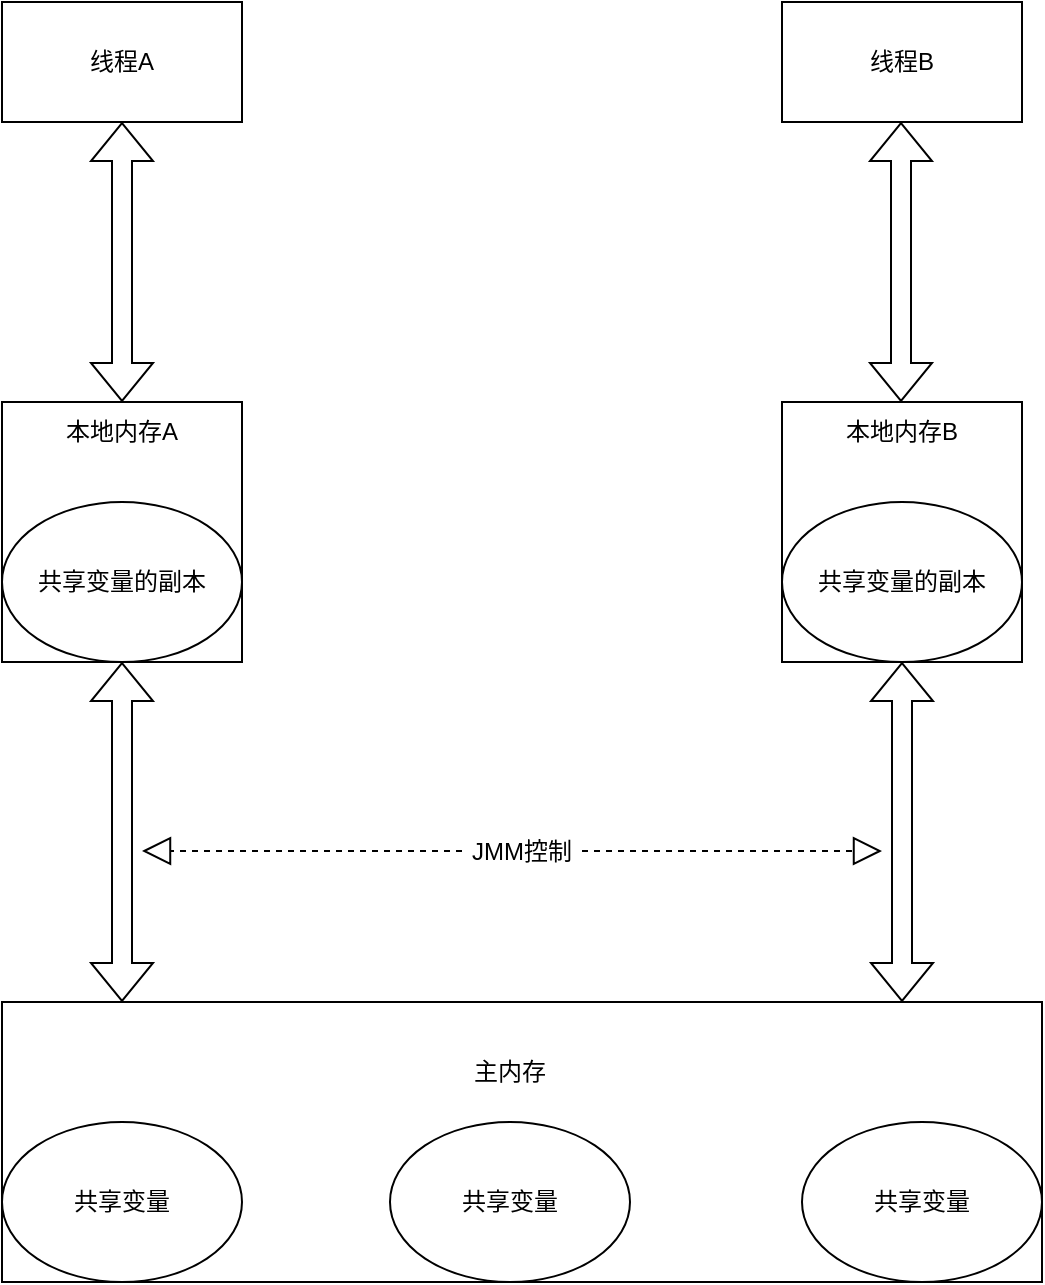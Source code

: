 <mxfile version="17.4.5" type="github">
  <diagram id="SX8SOkEi1vIwziMWZErt" name="Page-1">
    <mxGraphModel dx="1022" dy="1644" grid="1" gridSize="10" guides="1" tooltips="1" connect="1" arrows="1" fold="1" page="1" pageScale="1" pageWidth="827" pageHeight="1169" math="0" shadow="0">
      <root>
        <mxCell id="0" />
        <mxCell id="1" parent="0" />
        <mxCell id="nMnjMDaAtpywQw12BWGc-1" value="" style="rounded=0;whiteSpace=wrap;html=1;" vertex="1" parent="1">
          <mxGeometry x="190" y="360" width="520" height="140" as="geometry" />
        </mxCell>
        <mxCell id="nMnjMDaAtpywQw12BWGc-2" value="共享变量" style="ellipse;whiteSpace=wrap;html=1;" vertex="1" parent="1">
          <mxGeometry x="190" y="420" width="120" height="80" as="geometry" />
        </mxCell>
        <mxCell id="nMnjMDaAtpywQw12BWGc-3" value="共享变量" style="ellipse;whiteSpace=wrap;html=1;" vertex="1" parent="1">
          <mxGeometry x="384" y="420" width="120" height="80" as="geometry" />
        </mxCell>
        <mxCell id="nMnjMDaAtpywQw12BWGc-4" value="共享变量" style="ellipse;whiteSpace=wrap;html=1;" vertex="1" parent="1">
          <mxGeometry x="590" y="420" width="120" height="80" as="geometry" />
        </mxCell>
        <mxCell id="nMnjMDaAtpywQw12BWGc-5" value="主内存" style="text;html=1;strokeColor=none;fillColor=none;align=center;verticalAlign=middle;whiteSpace=wrap;rounded=0;" vertex="1" parent="1">
          <mxGeometry x="414" y="380" width="60" height="30" as="geometry" />
        </mxCell>
        <mxCell id="nMnjMDaAtpywQw12BWGc-6" value="" style="shape=flexArrow;endArrow=classic;startArrow=classic;html=1;rounded=0;" edge="1" parent="1">
          <mxGeometry width="100" height="100" relative="1" as="geometry">
            <mxPoint x="250" y="360" as="sourcePoint" />
            <mxPoint x="250" y="190" as="targetPoint" />
          </mxGeometry>
        </mxCell>
        <mxCell id="nMnjMDaAtpywQw12BWGc-7" value="" style="shape=flexArrow;endArrow=classic;startArrow=classic;html=1;rounded=0;" edge="1" parent="1">
          <mxGeometry width="100" height="100" relative="1" as="geometry">
            <mxPoint x="640" y="360" as="sourcePoint" />
            <mxPoint x="640" y="190" as="targetPoint" />
          </mxGeometry>
        </mxCell>
        <mxCell id="nMnjMDaAtpywQw12BWGc-8" value="" style="endArrow=block;dashed=1;endFill=0;endSize=12;html=1;rounded=0;" edge="1" parent="1">
          <mxGeometry width="160" relative="1" as="geometry">
            <mxPoint x="480" y="284.5" as="sourcePoint" />
            <mxPoint x="630" y="284.5" as="targetPoint" />
          </mxGeometry>
        </mxCell>
        <mxCell id="nMnjMDaAtpywQw12BWGc-9" value="" style="endArrow=block;dashed=1;endFill=0;endSize=12;html=1;rounded=0;" edge="1" parent="1">
          <mxGeometry width="160" relative="1" as="geometry">
            <mxPoint x="420" y="284.5" as="sourcePoint" />
            <mxPoint x="260" y="284.5" as="targetPoint" />
          </mxGeometry>
        </mxCell>
        <mxCell id="nMnjMDaAtpywQw12BWGc-10" value="JMM控制" style="text;html=1;strokeColor=none;fillColor=none;align=center;verticalAlign=middle;whiteSpace=wrap;rounded=0;" vertex="1" parent="1">
          <mxGeometry x="420" y="270" width="60" height="30" as="geometry" />
        </mxCell>
        <mxCell id="nMnjMDaAtpywQw12BWGc-11" value="" style="rounded=0;whiteSpace=wrap;html=1;" vertex="1" parent="1">
          <mxGeometry x="190" y="60" width="120" height="130" as="geometry" />
        </mxCell>
        <mxCell id="nMnjMDaAtpywQw12BWGc-12" value="共享变量的副本" style="ellipse;whiteSpace=wrap;html=1;" vertex="1" parent="1">
          <mxGeometry x="190" y="110" width="120" height="80" as="geometry" />
        </mxCell>
        <mxCell id="nMnjMDaAtpywQw12BWGc-13" value="本地内存A" style="text;html=1;strokeColor=none;fillColor=none;align=center;verticalAlign=middle;whiteSpace=wrap;rounded=0;" vertex="1" parent="1">
          <mxGeometry x="220" y="60" width="60" height="30" as="geometry" />
        </mxCell>
        <mxCell id="nMnjMDaAtpywQw12BWGc-14" value="" style="rounded=0;whiteSpace=wrap;html=1;" vertex="1" parent="1">
          <mxGeometry x="580" y="60" width="120" height="130" as="geometry" />
        </mxCell>
        <mxCell id="nMnjMDaAtpywQw12BWGc-15" value="共享变量的副本" style="ellipse;whiteSpace=wrap;html=1;" vertex="1" parent="1">
          <mxGeometry x="580" y="110" width="120" height="80" as="geometry" />
        </mxCell>
        <mxCell id="nMnjMDaAtpywQw12BWGc-16" value="本地内存B" style="text;html=1;strokeColor=none;fillColor=none;align=center;verticalAlign=middle;whiteSpace=wrap;rounded=0;" vertex="1" parent="1">
          <mxGeometry x="610" y="60" width="60" height="30" as="geometry" />
        </mxCell>
        <mxCell id="nMnjMDaAtpywQw12BWGc-17" value="线程A" style="rounded=0;whiteSpace=wrap;html=1;" vertex="1" parent="1">
          <mxGeometry x="190" y="-140" width="120" height="60" as="geometry" />
        </mxCell>
        <mxCell id="nMnjMDaAtpywQw12BWGc-18" value="" style="shape=flexArrow;endArrow=classic;startArrow=classic;html=1;rounded=0;exitX=0.5;exitY=0;exitDx=0;exitDy=0;entryX=0.5;entryY=1;entryDx=0;entryDy=0;" edge="1" parent="1" source="nMnjMDaAtpywQw12BWGc-13" target="nMnjMDaAtpywQw12BWGc-17">
          <mxGeometry width="100" height="100" relative="1" as="geometry">
            <mxPoint x="160" y="30" as="sourcePoint" />
            <mxPoint x="260" y="-70" as="targetPoint" />
          </mxGeometry>
        </mxCell>
        <mxCell id="nMnjMDaAtpywQw12BWGc-19" value="线程B" style="rounded=0;whiteSpace=wrap;html=1;" vertex="1" parent="1">
          <mxGeometry x="580" y="-140" width="120" height="60" as="geometry" />
        </mxCell>
        <mxCell id="nMnjMDaAtpywQw12BWGc-20" value="" style="shape=flexArrow;endArrow=classic;startArrow=classic;html=1;rounded=0;exitX=0.5;exitY=0;exitDx=0;exitDy=0;entryX=0.5;entryY=1;entryDx=0;entryDy=0;" edge="1" parent="1">
          <mxGeometry width="100" height="100" relative="1" as="geometry">
            <mxPoint x="639.5" y="60" as="sourcePoint" />
            <mxPoint x="639.5" y="-80" as="targetPoint" />
          </mxGeometry>
        </mxCell>
      </root>
    </mxGraphModel>
  </diagram>
</mxfile>

